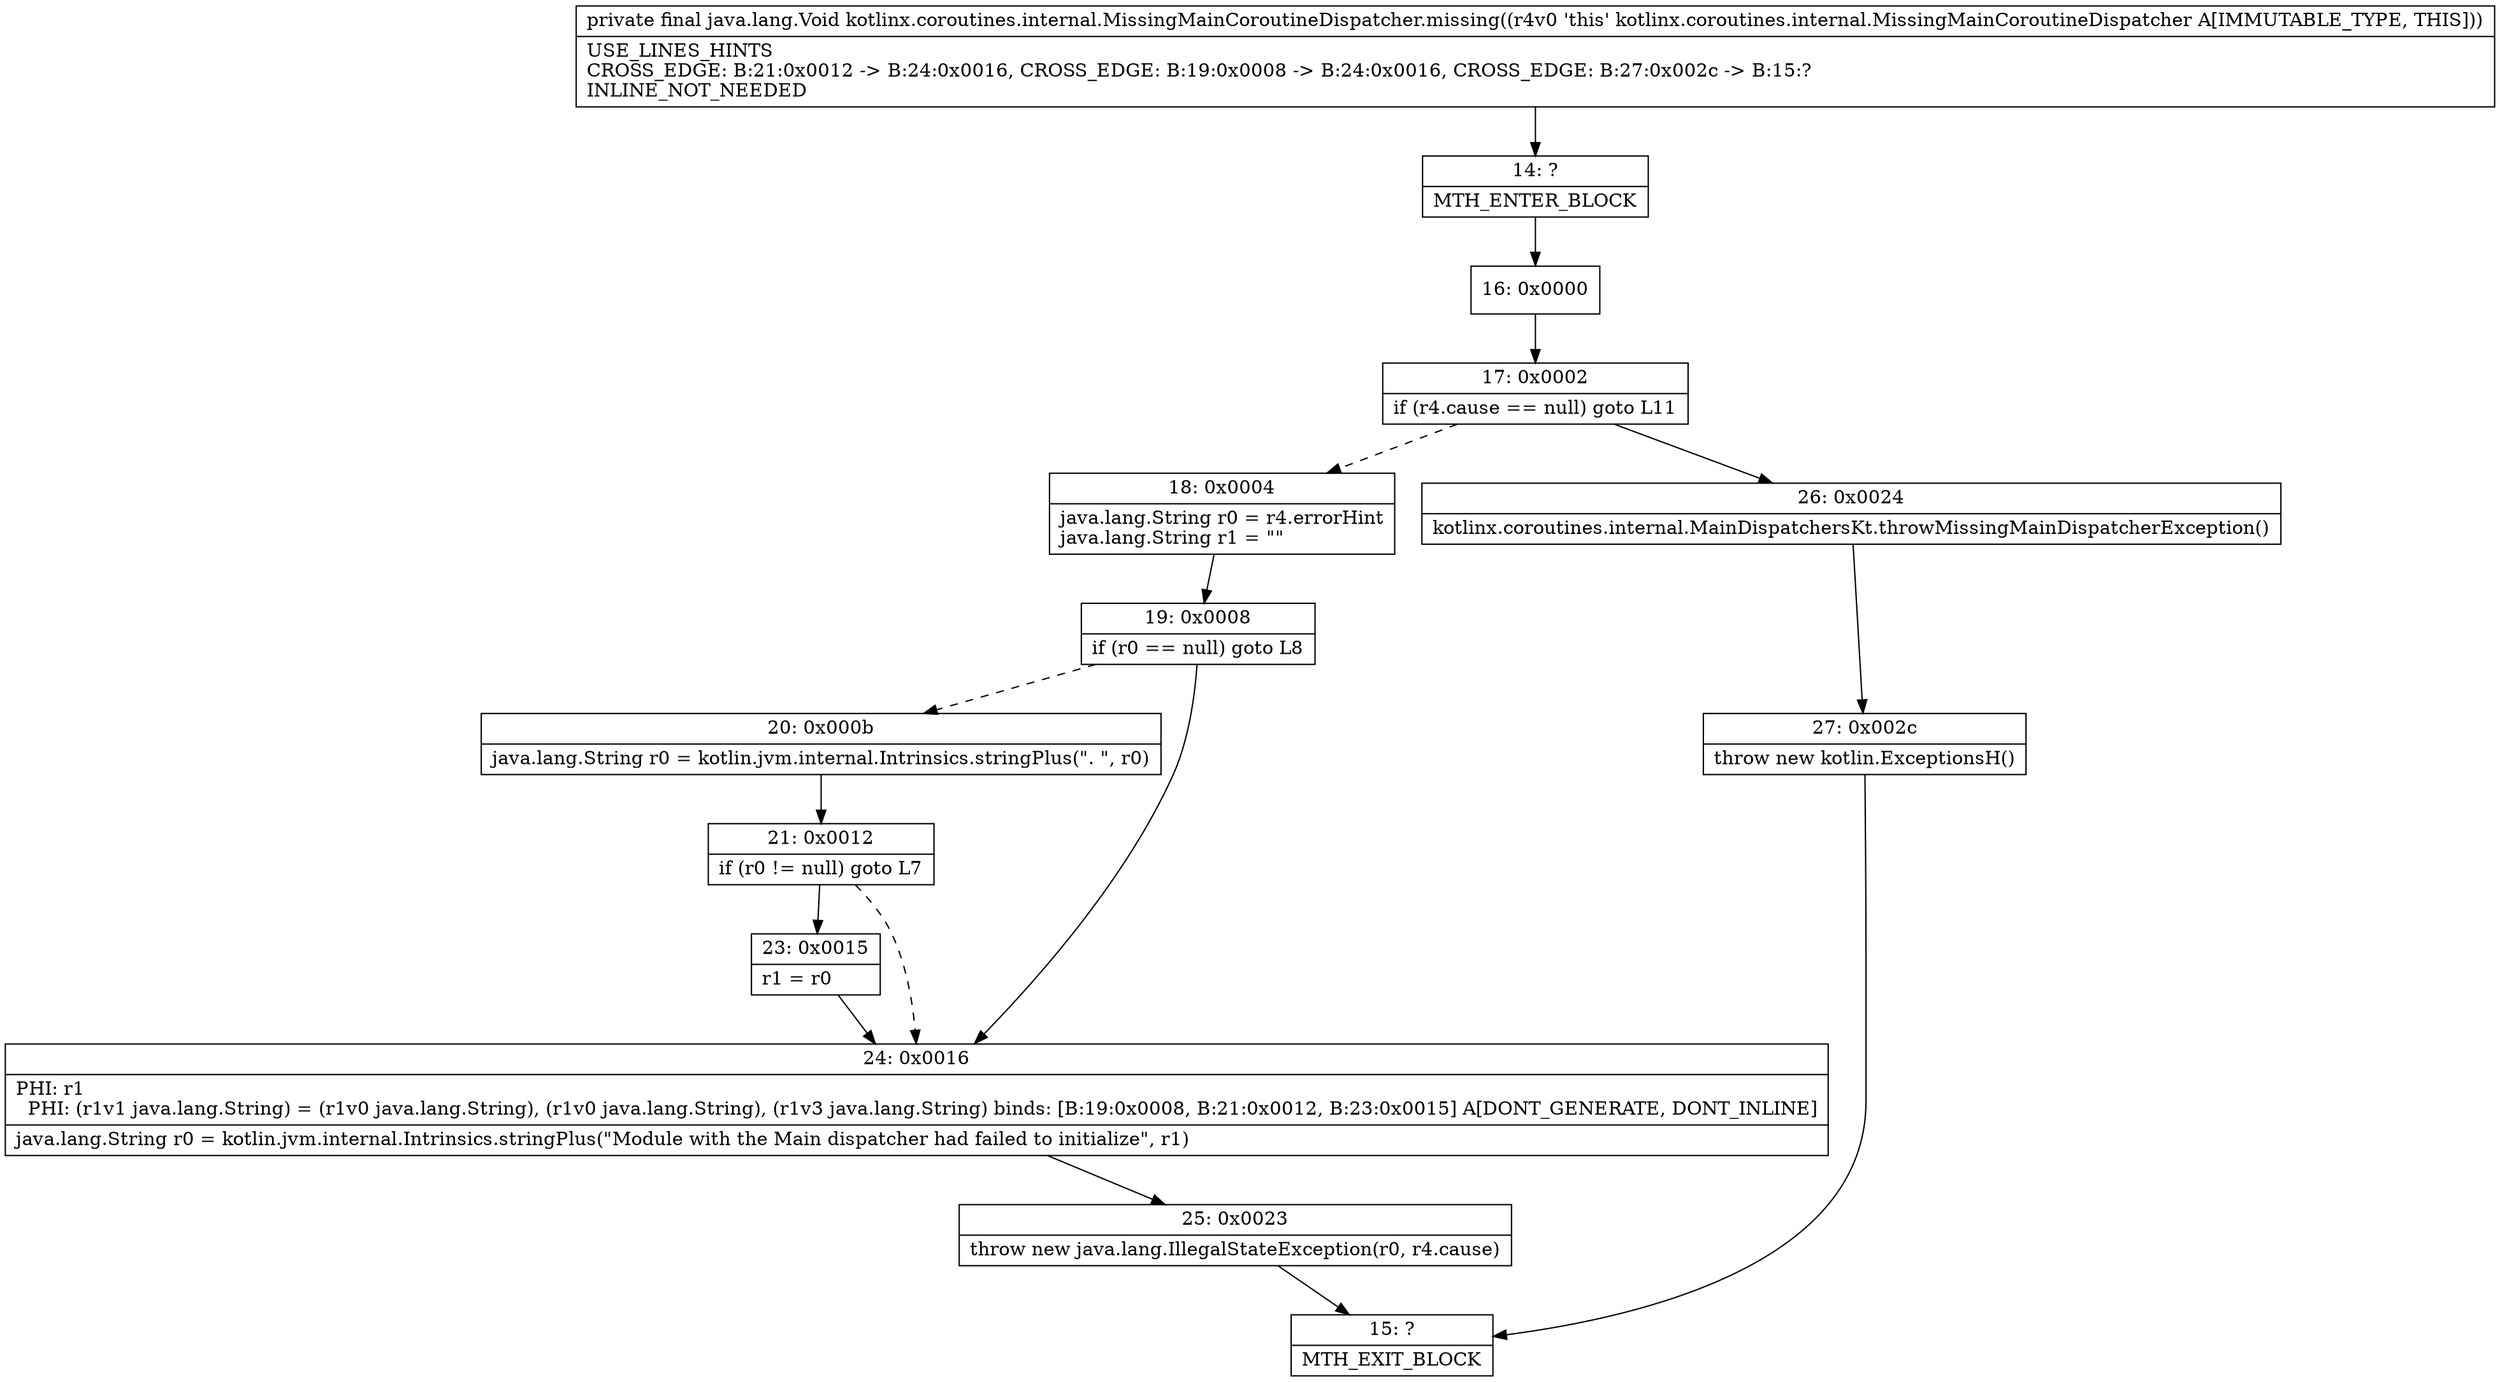 digraph "CFG forkotlinx.coroutines.internal.MissingMainCoroutineDispatcher.missing()Ljava\/lang\/Void;" {
Node_14 [shape=record,label="{14\:\ ?|MTH_ENTER_BLOCK\l}"];
Node_16 [shape=record,label="{16\:\ 0x0000}"];
Node_17 [shape=record,label="{17\:\ 0x0002|if (r4.cause == null) goto L11\l}"];
Node_18 [shape=record,label="{18\:\ 0x0004|java.lang.String r0 = r4.errorHint\ljava.lang.String r1 = \"\"\l}"];
Node_19 [shape=record,label="{19\:\ 0x0008|if (r0 == null) goto L8\l}"];
Node_20 [shape=record,label="{20\:\ 0x000b|java.lang.String r0 = kotlin.jvm.internal.Intrinsics.stringPlus(\". \", r0)\l}"];
Node_21 [shape=record,label="{21\:\ 0x0012|if (r0 != null) goto L7\l}"];
Node_23 [shape=record,label="{23\:\ 0x0015|r1 = r0\l}"];
Node_24 [shape=record,label="{24\:\ 0x0016|PHI: r1 \l  PHI: (r1v1 java.lang.String) = (r1v0 java.lang.String), (r1v0 java.lang.String), (r1v3 java.lang.String) binds: [B:19:0x0008, B:21:0x0012, B:23:0x0015] A[DONT_GENERATE, DONT_INLINE]\l|java.lang.String r0 = kotlin.jvm.internal.Intrinsics.stringPlus(\"Module with the Main dispatcher had failed to initialize\", r1)\l}"];
Node_25 [shape=record,label="{25\:\ 0x0023|throw new java.lang.IllegalStateException(r0, r4.cause)\l}"];
Node_15 [shape=record,label="{15\:\ ?|MTH_EXIT_BLOCK\l}"];
Node_26 [shape=record,label="{26\:\ 0x0024|kotlinx.coroutines.internal.MainDispatchersKt.throwMissingMainDispatcherException()\l}"];
Node_27 [shape=record,label="{27\:\ 0x002c|throw new kotlin.ExceptionsH()\l}"];
MethodNode[shape=record,label="{private final java.lang.Void kotlinx.coroutines.internal.MissingMainCoroutineDispatcher.missing((r4v0 'this' kotlinx.coroutines.internal.MissingMainCoroutineDispatcher A[IMMUTABLE_TYPE, THIS]))  | USE_LINES_HINTS\lCROSS_EDGE: B:21:0x0012 \-\> B:24:0x0016, CROSS_EDGE: B:19:0x0008 \-\> B:24:0x0016, CROSS_EDGE: B:27:0x002c \-\> B:15:?\lINLINE_NOT_NEEDED\l}"];
MethodNode -> Node_14;Node_14 -> Node_16;
Node_16 -> Node_17;
Node_17 -> Node_18[style=dashed];
Node_17 -> Node_26;
Node_18 -> Node_19;
Node_19 -> Node_20[style=dashed];
Node_19 -> Node_24;
Node_20 -> Node_21;
Node_21 -> Node_23;
Node_21 -> Node_24[style=dashed];
Node_23 -> Node_24;
Node_24 -> Node_25;
Node_25 -> Node_15;
Node_26 -> Node_27;
Node_27 -> Node_15;
}

